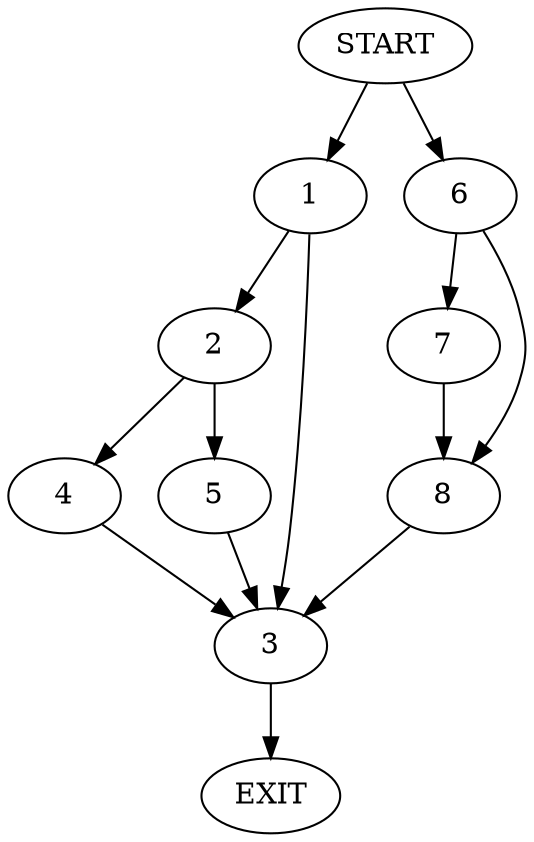 digraph {
0 [label="START"]
9 [label="EXIT"]
0 -> 1
1 -> 2
1 -> 3
3 -> 9
2 -> 4
2 -> 5
4 -> 3
5 -> 3
0 -> 6
6 -> 7
6 -> 8
8 -> 3
7 -> 8
}
